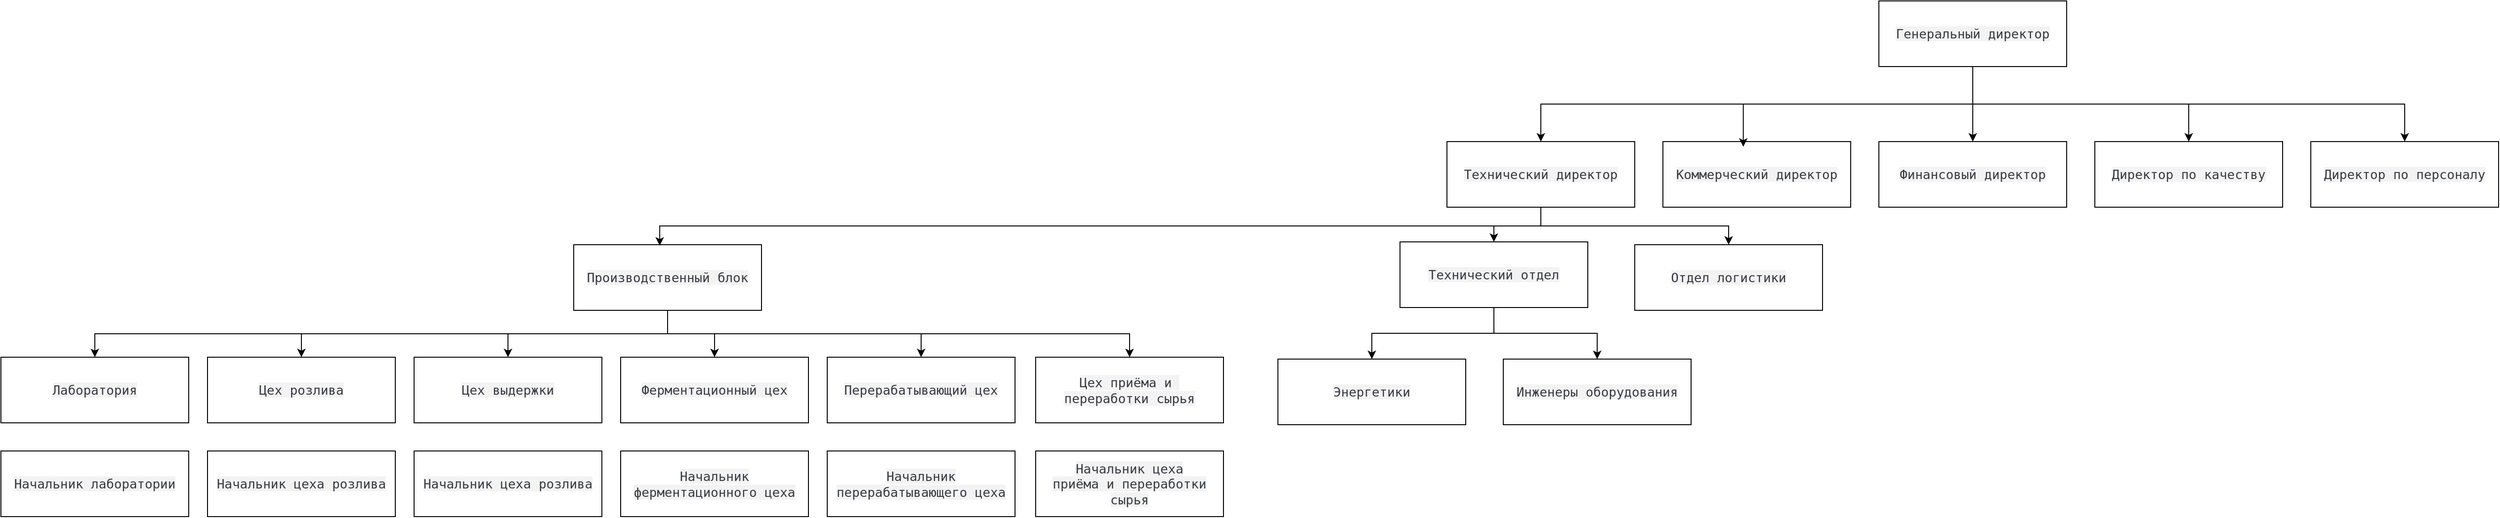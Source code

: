 <mxfile version="26.0.16">
  <diagram id="C5RBs43oDa-KdzZeNtuy" name="Page-1">
    <mxGraphModel dx="4029" dy="1064" grid="1" gridSize="10" guides="1" tooltips="1" connect="1" arrows="1" fold="1" page="1" pageScale="1" pageWidth="827" pageHeight="1169" math="0" shadow="0">
      <root>
        <mxCell id="WIyWlLk6GJQsqaUBKTNV-0" />
        <mxCell id="WIyWlLk6GJQsqaUBKTNV-1" parent="WIyWlLk6GJQsqaUBKTNV-0" />
        <mxCell id="ArthtXB-nmdLfyEw8IKO-8" style="edgeStyle=orthogonalEdgeStyle;rounded=0;orthogonalLoop=1;jettySize=auto;html=1;exitX=0.5;exitY=1;exitDx=0;exitDy=0;entryX=0.5;entryY=0;entryDx=0;entryDy=0;" parent="WIyWlLk6GJQsqaUBKTNV-1" source="ArthtXB-nmdLfyEw8IKO-1" target="ArthtXB-nmdLfyEw8IKO-4" edge="1">
          <mxGeometry relative="1" as="geometry" />
        </mxCell>
        <mxCell id="ArthtXB-nmdLfyEw8IKO-10" style="edgeStyle=orthogonalEdgeStyle;rounded=0;orthogonalLoop=1;jettySize=auto;html=1;exitX=0.5;exitY=1;exitDx=0;exitDy=0;entryX=0.5;entryY=0;entryDx=0;entryDy=0;" parent="WIyWlLk6GJQsqaUBKTNV-1" source="ArthtXB-nmdLfyEw8IKO-1" target="ArthtXB-nmdLfyEw8IKO-2" edge="1">
          <mxGeometry relative="1" as="geometry" />
        </mxCell>
        <mxCell id="ArthtXB-nmdLfyEw8IKO-11" style="edgeStyle=orthogonalEdgeStyle;rounded=0;orthogonalLoop=1;jettySize=auto;html=1;exitX=0.5;exitY=1;exitDx=0;exitDy=0;entryX=0.5;entryY=0;entryDx=0;entryDy=0;" parent="WIyWlLk6GJQsqaUBKTNV-1" source="ArthtXB-nmdLfyEw8IKO-1" target="ArthtXB-nmdLfyEw8IKO-6" edge="1">
          <mxGeometry relative="1" as="geometry" />
        </mxCell>
        <mxCell id="ArthtXB-nmdLfyEw8IKO-12" style="edgeStyle=orthogonalEdgeStyle;rounded=0;orthogonalLoop=1;jettySize=auto;html=1;exitX=0.5;exitY=1;exitDx=0;exitDy=0;entryX=0.5;entryY=0;entryDx=0;entryDy=0;" parent="WIyWlLk6GJQsqaUBKTNV-1" source="ArthtXB-nmdLfyEw8IKO-1" target="ArthtXB-nmdLfyEw8IKO-3" edge="1">
          <mxGeometry relative="1" as="geometry" />
        </mxCell>
        <mxCell id="ArthtXB-nmdLfyEw8IKO-1" value="&lt;span style=&quot;color: rgb(56, 58, 66); font-family: monospace; font-size: 13.6px; text-align: left; white-space: pre; background-color: rgb(243, 243, 243);&quot;&gt;Генеральный директор&lt;/span&gt;" style="rounded=0;whiteSpace=wrap;html=1;" parent="WIyWlLk6GJQsqaUBKTNV-1" vertex="1">
          <mxGeometry x="280" y="10" width="200" height="70" as="geometry" />
        </mxCell>
        <mxCell id="ArthtXB-nmdLfyEw8IKO-2" value="&lt;span style=&quot;color: rgb(56, 58, 66); font-family: monospace; font-size: 13.6px; text-align: left; white-space: pre; background-color: rgb(243, 243, 243);&quot;&gt;Финансовый директор&lt;/span&gt;" style="rounded=0;whiteSpace=wrap;html=1;" parent="WIyWlLk6GJQsqaUBKTNV-1" vertex="1">
          <mxGeometry x="280" y="160" width="200" height="70" as="geometry" />
        </mxCell>
        <mxCell id="ArthtXB-nmdLfyEw8IKO-3" value="&lt;span style=&quot;color: rgb(56, 58, 66); font-family: monospace; font-size: 13.6px; text-align: left; white-space: pre; background-color: rgb(243, 243, 243);&quot;&gt;Директор по персоналу&lt;/span&gt;" style="rounded=0;whiteSpace=wrap;html=1;" parent="WIyWlLk6GJQsqaUBKTNV-1" vertex="1">
          <mxGeometry x="740" y="160" width="200" height="70" as="geometry" />
        </mxCell>
        <mxCell id="ArthtXB-nmdLfyEw8IKO-17" style="edgeStyle=orthogonalEdgeStyle;rounded=0;orthogonalLoop=1;jettySize=auto;html=1;exitX=0.5;exitY=1;exitDx=0;exitDy=0;entryX=0.5;entryY=0;entryDx=0;entryDy=0;" parent="WIyWlLk6GJQsqaUBKTNV-1" source="ArthtXB-nmdLfyEw8IKO-4" target="ArthtXB-nmdLfyEw8IKO-14" edge="1">
          <mxGeometry relative="1" as="geometry" />
        </mxCell>
        <mxCell id="ArthtXB-nmdLfyEw8IKO-18" style="edgeStyle=orthogonalEdgeStyle;rounded=0;orthogonalLoop=1;jettySize=auto;html=1;exitX=0.5;exitY=1;exitDx=0;exitDy=0;entryX=0.5;entryY=0;entryDx=0;entryDy=0;" parent="WIyWlLk6GJQsqaUBKTNV-1" source="ArthtXB-nmdLfyEw8IKO-4" target="ArthtXB-nmdLfyEw8IKO-15" edge="1">
          <mxGeometry relative="1" as="geometry" />
        </mxCell>
        <mxCell id="ArthtXB-nmdLfyEw8IKO-4" value="&lt;span style=&quot;color: rgb(56, 58, 66); font-family: monospace; font-size: 13.6px; text-align: left; white-space: pre; background-color: rgb(243, 243, 243);&quot;&gt;Технический директор&lt;/span&gt;" style="rounded=0;whiteSpace=wrap;html=1;" parent="WIyWlLk6GJQsqaUBKTNV-1" vertex="1">
          <mxGeometry x="-180" y="160" width="200" height="70" as="geometry" />
        </mxCell>
        <mxCell id="ArthtXB-nmdLfyEw8IKO-5" value="&lt;span style=&quot;color: rgb(56, 58, 66); font-family: monospace; font-size: 13.6px; text-align: left; white-space: pre; background-color: rgb(243, 243, 243);&quot;&gt;Коммерческий директор&lt;/span&gt;" style="rounded=0;whiteSpace=wrap;html=1;" parent="WIyWlLk6GJQsqaUBKTNV-1" vertex="1">
          <mxGeometry x="50" y="160" width="200" height="70" as="geometry" />
        </mxCell>
        <mxCell id="ArthtXB-nmdLfyEw8IKO-6" value="&lt;span style=&quot;color: rgb(56, 58, 66); font-family: monospace; font-size: 13.6px; text-align: left; white-space: pre; background-color: rgb(243, 243, 243);&quot;&gt;Директор по качеству&lt;/span&gt;" style="rounded=0;whiteSpace=wrap;html=1;" parent="WIyWlLk6GJQsqaUBKTNV-1" vertex="1">
          <mxGeometry x="510" y="160" width="200" height="70" as="geometry" />
        </mxCell>
        <mxCell id="ArthtXB-nmdLfyEw8IKO-9" style="edgeStyle=orthogonalEdgeStyle;rounded=0;orthogonalLoop=1;jettySize=auto;html=1;exitX=0.5;exitY=1;exitDx=0;exitDy=0;entryX=0.428;entryY=0.079;entryDx=0;entryDy=0;entryPerimeter=0;" parent="WIyWlLk6GJQsqaUBKTNV-1" source="ArthtXB-nmdLfyEw8IKO-1" target="ArthtXB-nmdLfyEw8IKO-5" edge="1">
          <mxGeometry relative="1" as="geometry" />
        </mxCell>
        <mxCell id="saYV_mYmNR2zkB4CytYl-5" style="edgeStyle=orthogonalEdgeStyle;rounded=0;orthogonalLoop=1;jettySize=auto;html=1;exitX=0.5;exitY=1;exitDx=0;exitDy=0;entryX=0.5;entryY=0;entryDx=0;entryDy=0;" edge="1" parent="WIyWlLk6GJQsqaUBKTNV-1" source="ArthtXB-nmdLfyEw8IKO-13" target="ArthtXB-nmdLfyEw8IKO-23">
          <mxGeometry relative="1" as="geometry" />
        </mxCell>
        <mxCell id="saYV_mYmNR2zkB4CytYl-6" style="edgeStyle=orthogonalEdgeStyle;rounded=0;orthogonalLoop=1;jettySize=auto;html=1;exitX=0.5;exitY=1;exitDx=0;exitDy=0;entryX=0.5;entryY=0;entryDx=0;entryDy=0;" edge="1" parent="WIyWlLk6GJQsqaUBKTNV-1" source="ArthtXB-nmdLfyEw8IKO-13" target="ArthtXB-nmdLfyEw8IKO-22">
          <mxGeometry relative="1" as="geometry" />
        </mxCell>
        <mxCell id="saYV_mYmNR2zkB4CytYl-7" style="edgeStyle=orthogonalEdgeStyle;rounded=0;orthogonalLoop=1;jettySize=auto;html=1;exitX=0.5;exitY=1;exitDx=0;exitDy=0;entryX=0.5;entryY=0;entryDx=0;entryDy=0;" edge="1" parent="WIyWlLk6GJQsqaUBKTNV-1" source="ArthtXB-nmdLfyEw8IKO-13" target="ArthtXB-nmdLfyEw8IKO-21">
          <mxGeometry relative="1" as="geometry" />
        </mxCell>
        <mxCell id="saYV_mYmNR2zkB4CytYl-8" style="edgeStyle=orthogonalEdgeStyle;rounded=0;orthogonalLoop=1;jettySize=auto;html=1;exitX=0.5;exitY=1;exitDx=0;exitDy=0;entryX=0.5;entryY=0;entryDx=0;entryDy=0;" edge="1" parent="WIyWlLk6GJQsqaUBKTNV-1" source="ArthtXB-nmdLfyEw8IKO-13" target="ArthtXB-nmdLfyEw8IKO-20">
          <mxGeometry relative="1" as="geometry" />
        </mxCell>
        <mxCell id="saYV_mYmNR2zkB4CytYl-9" style="edgeStyle=orthogonalEdgeStyle;rounded=0;orthogonalLoop=1;jettySize=auto;html=1;exitX=0.5;exitY=1;exitDx=0;exitDy=0;entryX=0.5;entryY=0;entryDx=0;entryDy=0;" edge="1" parent="WIyWlLk6GJQsqaUBKTNV-1" source="ArthtXB-nmdLfyEw8IKO-13" target="ArthtXB-nmdLfyEw8IKO-24">
          <mxGeometry relative="1" as="geometry" />
        </mxCell>
        <mxCell id="saYV_mYmNR2zkB4CytYl-10" style="edgeStyle=orthogonalEdgeStyle;rounded=0;orthogonalLoop=1;jettySize=auto;html=1;exitX=0.5;exitY=1;exitDx=0;exitDy=0;entryX=0.5;entryY=0;entryDx=0;entryDy=0;" edge="1" parent="WIyWlLk6GJQsqaUBKTNV-1" source="ArthtXB-nmdLfyEw8IKO-13" target="ArthtXB-nmdLfyEw8IKO-25">
          <mxGeometry relative="1" as="geometry" />
        </mxCell>
        <mxCell id="ArthtXB-nmdLfyEw8IKO-13" value="&lt;span style=&quot;color: rgb(56, 58, 66); font-family: monospace; font-size: 13.6px; text-align: left; white-space: pre; background-color: rgb(243, 243, 243);&quot;&gt;Производственный блок&lt;/span&gt;" style="rounded=0;whiteSpace=wrap;html=1;" parent="WIyWlLk6GJQsqaUBKTNV-1" vertex="1">
          <mxGeometry x="-1110" y="270" width="200" height="70" as="geometry" />
        </mxCell>
        <mxCell id="saYV_mYmNR2zkB4CytYl-11" style="edgeStyle=orthogonalEdgeStyle;rounded=0;orthogonalLoop=1;jettySize=auto;html=1;exitX=0.5;exitY=1;exitDx=0;exitDy=0;entryX=0.5;entryY=0;entryDx=0;entryDy=0;" edge="1" parent="WIyWlLk6GJQsqaUBKTNV-1" source="ArthtXB-nmdLfyEw8IKO-14" target="ArthtXB-nmdLfyEw8IKO-31">
          <mxGeometry relative="1" as="geometry" />
        </mxCell>
        <mxCell id="saYV_mYmNR2zkB4CytYl-12" style="edgeStyle=orthogonalEdgeStyle;rounded=0;orthogonalLoop=1;jettySize=auto;html=1;exitX=0.5;exitY=1;exitDx=0;exitDy=0;entryX=0.5;entryY=0;entryDx=0;entryDy=0;" edge="1" parent="WIyWlLk6GJQsqaUBKTNV-1" source="ArthtXB-nmdLfyEw8IKO-14" target="ArthtXB-nmdLfyEw8IKO-19">
          <mxGeometry relative="1" as="geometry" />
        </mxCell>
        <mxCell id="ArthtXB-nmdLfyEw8IKO-14" value="&lt;span style=&quot;color: rgb(56, 58, 66); font-family: monospace; font-size: 13.6px; text-align: left; white-space: pre; background-color: rgb(243, 243, 243);&quot;&gt;Технический отдел&lt;/span&gt;" style="rounded=0;whiteSpace=wrap;html=1;" parent="WIyWlLk6GJQsqaUBKTNV-1" vertex="1">
          <mxGeometry x="-230" y="267" width="200" height="70" as="geometry" />
        </mxCell>
        <mxCell id="ArthtXB-nmdLfyEw8IKO-15" value="&lt;span style=&quot;color: rgb(56, 58, 66); font-family: monospace; font-size: 13.6px; text-align: left; white-space: pre; background-color: rgb(243, 243, 243);&quot;&gt;Отдел логистики&lt;/span&gt;" style="rounded=0;whiteSpace=wrap;html=1;" parent="WIyWlLk6GJQsqaUBKTNV-1" vertex="1">
          <mxGeometry x="20" y="270" width="200" height="70" as="geometry" />
        </mxCell>
        <mxCell id="ArthtXB-nmdLfyEw8IKO-16" style="edgeStyle=orthogonalEdgeStyle;rounded=0;orthogonalLoop=1;jettySize=auto;html=1;exitX=0.5;exitY=1;exitDx=0;exitDy=0;entryX=0.458;entryY=0.014;entryDx=0;entryDy=0;entryPerimeter=0;" parent="WIyWlLk6GJQsqaUBKTNV-1" source="ArthtXB-nmdLfyEw8IKO-4" target="ArthtXB-nmdLfyEw8IKO-13" edge="1">
          <mxGeometry relative="1" as="geometry" />
        </mxCell>
        <mxCell id="ArthtXB-nmdLfyEw8IKO-19" value="&lt;span style=&quot;color: rgb(56, 58, 66); font-family: monospace; font-size: 13.6px; text-align: left; white-space: pre; background-color: rgb(243, 243, 243);&quot;&gt;Инженеры оборудования&lt;/span&gt;" style="rounded=0;whiteSpace=wrap;html=1;" parent="WIyWlLk6GJQsqaUBKTNV-1" vertex="1">
          <mxGeometry x="-120" y="392" width="200" height="70" as="geometry" />
        </mxCell>
        <mxCell id="ArthtXB-nmdLfyEw8IKO-20" value="&lt;span style=&quot;color: rgb(56, 58, 66); font-family: monospace; font-size: 13.6px; text-align: left; white-space: pre; background-color: rgb(243, 243, 243);&quot;&gt;Цех выдержки&lt;/span&gt;" style="rounded=0;whiteSpace=wrap;html=1;" parent="WIyWlLk6GJQsqaUBKTNV-1" vertex="1">
          <mxGeometry x="-1280" y="390" width="200" height="70" as="geometry" />
        </mxCell>
        <mxCell id="ArthtXB-nmdLfyEw8IKO-21" value="&lt;span style=&quot;color: rgb(56, 58, 66); font-family: monospace; font-size: 13.6px; text-align: left; white-space: pre; background-color: rgb(243, 243, 243);&quot;&gt;Ферментационный цех&lt;/span&gt;" style="rounded=0;whiteSpace=wrap;html=1;" parent="WIyWlLk6GJQsqaUBKTNV-1" vertex="1">
          <mxGeometry x="-1060" y="390" width="200" height="70" as="geometry" />
        </mxCell>
        <mxCell id="ArthtXB-nmdLfyEw8IKO-23" value="&lt;span style=&quot;color: rgb(56, 58, 66); font-family: monospace; font-size: 13.6px; text-align: left; white-space: pre; background-color: rgb(243, 243, 243);&quot;&gt;Цех приёма и &lt;br/&gt;переработки сырья&lt;/span&gt;" style="rounded=0;whiteSpace=wrap;html=1;" parent="WIyWlLk6GJQsqaUBKTNV-1" vertex="1">
          <mxGeometry x="-618" y="390" width="200" height="70" as="geometry" />
        </mxCell>
        <mxCell id="ArthtXB-nmdLfyEw8IKO-24" value="&lt;span style=&quot;color: rgb(56, 58, 66); font-family: monospace; font-size: 13.6px; text-align: left; white-space: pre; background-color: rgb(243, 243, 243);&quot;&gt;Цех розлива&lt;/span&gt;" style="rounded=0;whiteSpace=wrap;html=1;" parent="WIyWlLk6GJQsqaUBKTNV-1" vertex="1">
          <mxGeometry x="-1500" y="390" width="200" height="70" as="geometry" />
        </mxCell>
        <mxCell id="ArthtXB-nmdLfyEw8IKO-25" value="&lt;span style=&quot;color: rgb(56, 58, 66); font-family: monospace; font-size: 13.6px; text-align: left; white-space: pre; background-color: rgb(243, 243, 243);&quot;&gt;Лаборатория&lt;/span&gt;" style="rounded=0;whiteSpace=wrap;html=1;" parent="WIyWlLk6GJQsqaUBKTNV-1" vertex="1">
          <mxGeometry x="-1720" y="390" width="200" height="70" as="geometry" />
        </mxCell>
        <mxCell id="ArthtXB-nmdLfyEw8IKO-31" value="&lt;span style=&quot;color: rgb(56, 58, 66); font-family: monospace; font-size: 13.6px; text-align: left; white-space: pre; background-color: rgb(243, 243, 243);&quot;&gt;Энергетики&lt;/span&gt;" style="rounded=0;whiteSpace=wrap;html=1;" parent="WIyWlLk6GJQsqaUBKTNV-1" vertex="1">
          <mxGeometry x="-360" y="392" width="200" height="70" as="geometry" />
        </mxCell>
        <mxCell id="ArthtXB-nmdLfyEw8IKO-22" value="&lt;span style=&quot;color: rgb(56, 58, 66); font-family: monospace; font-size: 13.6px; text-align: left; white-space: pre; background-color: rgb(243, 243, 243);&quot;&gt;Перерабатывающий цех&lt;/span&gt;" style="rounded=0;whiteSpace=wrap;html=1;" parent="WIyWlLk6GJQsqaUBKTNV-1" vertex="1">
          <mxGeometry x="-840" y="390" width="200" height="70" as="geometry" />
        </mxCell>
        <mxCell id="saYV_mYmNR2zkB4CytYl-15" value="&lt;span style=&quot;color: rgb(56, 58, 66); font-family: monospace; font-size: 13.6px; text-align: left; white-space: pre; background-color: rgb(243, 243, 243);&quot;&gt;Начальник лаборатории&lt;/span&gt;" style="rounded=0;whiteSpace=wrap;html=1;" vertex="1" parent="WIyWlLk6GJQsqaUBKTNV-1">
          <mxGeometry x="-1720" y="490" width="200" height="70" as="geometry" />
        </mxCell>
        <mxCell id="saYV_mYmNR2zkB4CytYl-17" value="&lt;span style=&quot;color: rgb(56, 58, 66); font-family: monospace; font-size: 13.6px; text-align: left; white-space: pre; background-color: rgb(243, 243, 243);&quot;&gt;Начальник цеха розлива&lt;/span&gt;" style="rounded=0;whiteSpace=wrap;html=1;" vertex="1" parent="WIyWlLk6GJQsqaUBKTNV-1">
          <mxGeometry x="-1500" y="490" width="200" height="70" as="geometry" />
        </mxCell>
        <mxCell id="saYV_mYmNR2zkB4CytYl-19" value="&lt;span style=&quot;color: rgb(56, 58, 66); font-family: monospace; font-size: 13.6px; text-align: left; white-space: pre; background-color: rgb(243, 243, 243);&quot;&gt;Начальник цеха розлива&lt;/span&gt;" style="rounded=0;whiteSpace=wrap;html=1;" vertex="1" parent="WIyWlLk6GJQsqaUBKTNV-1">
          <mxGeometry x="-1280" y="490" width="200" height="70" as="geometry" />
        </mxCell>
        <mxCell id="saYV_mYmNR2zkB4CytYl-21" value="&lt;span style=&quot;color: rgb(56, 58, 66); font-family: monospace; font-size: 13.6px; text-align: left; white-space: pre; background-color: rgb(243, 243, 243);&quot;&gt;Начальник&lt;/span&gt;&lt;div&gt;&lt;span style=&quot;color: rgb(56, 58, 66); font-family: monospace; font-size: 13.6px; text-align: left; white-space: pre; background-color: rgb(243, 243, 243);&quot;&gt;ферментационного&lt;/span&gt;&lt;span style=&quot;background-color: light-dark(rgb(243, 243, 243), rgb(28, 28, 28)); color: light-dark(rgb(56, 58, 66), rgb(185, 187, 194)); font-family: monospace; font-size: 13.6px; text-align: left; white-space: pre;&quot;&gt; цеха&lt;/span&gt;&lt;/div&gt;" style="rounded=0;whiteSpace=wrap;html=1;" vertex="1" parent="WIyWlLk6GJQsqaUBKTNV-1">
          <mxGeometry x="-1060" y="490" width="200" height="70" as="geometry" />
        </mxCell>
        <mxCell id="saYV_mYmNR2zkB4CytYl-22" value="&lt;span style=&quot;color: rgb(56, 58, 66); font-family: monospace; font-size: 13.6px; text-align: left; white-space: pre; background-color: rgb(243, 243, 243);&quot;&gt;Начальник&lt;/span&gt;&lt;div&gt;&lt;span style=&quot;color: rgb(56, 58, 66); font-family: monospace; font-size: 13.6px; text-align: left; white-space: pre; background-color: rgb(243, 243, 243);&quot;&gt;перерабатывающего цеха&lt;/span&gt;&lt;/div&gt;" style="rounded=0;whiteSpace=wrap;html=1;" vertex="1" parent="WIyWlLk6GJQsqaUBKTNV-1">
          <mxGeometry x="-840" y="490" width="200" height="70" as="geometry" />
        </mxCell>
        <mxCell id="saYV_mYmNR2zkB4CytYl-23" value="&lt;span style=&quot;color: rgb(56, 58, 66); font-family: monospace; font-size: 13.6px; text-align: left; white-space: pre; background-color: rgb(243, 243, 243);&quot;&gt;Начальник цеха&lt;/span&gt;&lt;div&gt;&lt;span style=&quot;color: rgb(56, 58, 66); font-family: monospace; font-size: 13.6px; text-align: left; white-space: pre; background-color: rgb(243, 243, 243);&quot;&gt;приёма и переработки&lt;/span&gt;&lt;/div&gt;&lt;div&gt;&lt;span style=&quot;color: rgb(56, 58, 66); font-family: monospace; font-size: 13.6px; text-align: left; white-space: pre; background-color: rgb(243, 243, 243);&quot;&gt;сырья&lt;/span&gt;&lt;/div&gt;" style="rounded=0;whiteSpace=wrap;html=1;" vertex="1" parent="WIyWlLk6GJQsqaUBKTNV-1">
          <mxGeometry x="-618" y="490" width="200" height="70" as="geometry" />
        </mxCell>
      </root>
    </mxGraphModel>
  </diagram>
</mxfile>
